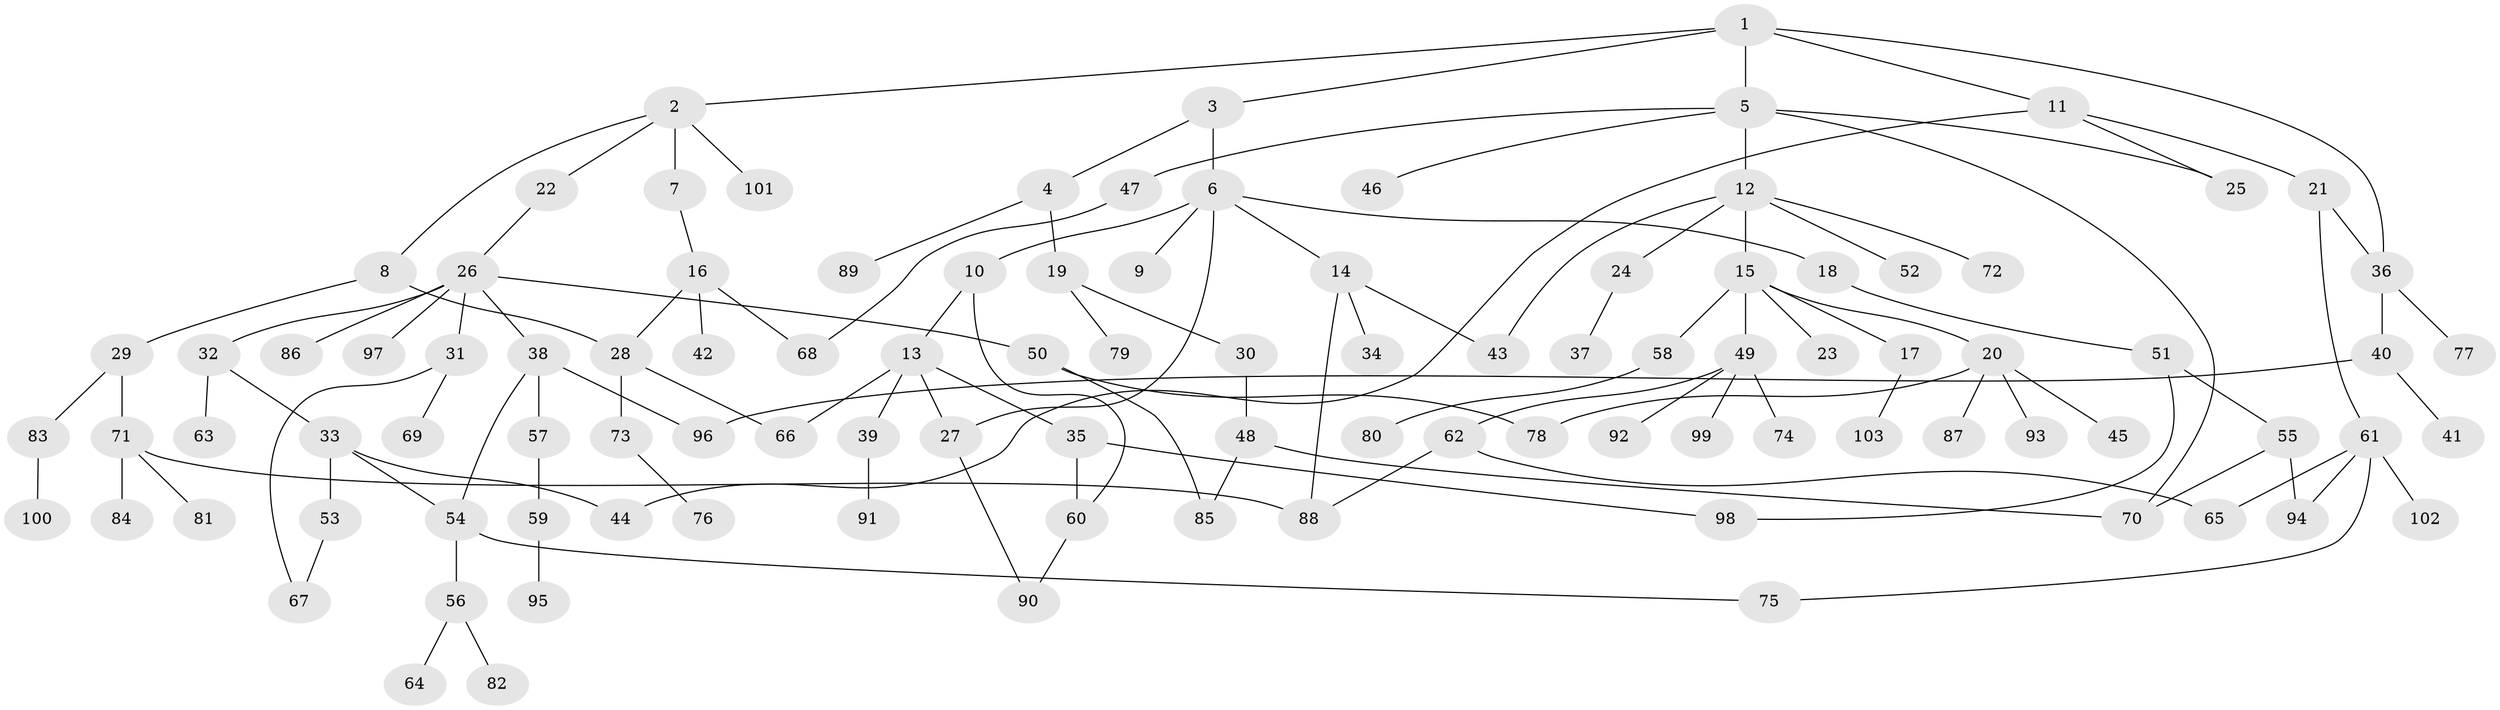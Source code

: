 // Generated by graph-tools (version 1.1) at 2025/13/03/09/25 04:13:37]
// undirected, 103 vertices, 125 edges
graph export_dot {
graph [start="1"]
  node [color=gray90,style=filled];
  1;
  2;
  3;
  4;
  5;
  6;
  7;
  8;
  9;
  10;
  11;
  12;
  13;
  14;
  15;
  16;
  17;
  18;
  19;
  20;
  21;
  22;
  23;
  24;
  25;
  26;
  27;
  28;
  29;
  30;
  31;
  32;
  33;
  34;
  35;
  36;
  37;
  38;
  39;
  40;
  41;
  42;
  43;
  44;
  45;
  46;
  47;
  48;
  49;
  50;
  51;
  52;
  53;
  54;
  55;
  56;
  57;
  58;
  59;
  60;
  61;
  62;
  63;
  64;
  65;
  66;
  67;
  68;
  69;
  70;
  71;
  72;
  73;
  74;
  75;
  76;
  77;
  78;
  79;
  80;
  81;
  82;
  83;
  84;
  85;
  86;
  87;
  88;
  89;
  90;
  91;
  92;
  93;
  94;
  95;
  96;
  97;
  98;
  99;
  100;
  101;
  102;
  103;
  1 -- 2;
  1 -- 3;
  1 -- 5;
  1 -- 11;
  1 -- 36;
  2 -- 7;
  2 -- 8;
  2 -- 22;
  2 -- 101;
  3 -- 4;
  3 -- 6;
  4 -- 19;
  4 -- 89;
  5 -- 12;
  5 -- 46;
  5 -- 47;
  5 -- 70;
  5 -- 25;
  6 -- 9;
  6 -- 10;
  6 -- 14;
  6 -- 18;
  6 -- 27;
  7 -- 16;
  8 -- 28;
  8 -- 29;
  10 -- 13;
  10 -- 60;
  11 -- 21;
  11 -- 25;
  11 -- 44;
  12 -- 15;
  12 -- 24;
  12 -- 52;
  12 -- 72;
  12 -- 43;
  13 -- 27;
  13 -- 35;
  13 -- 39;
  13 -- 66;
  14 -- 34;
  14 -- 43;
  14 -- 88;
  15 -- 17;
  15 -- 20;
  15 -- 23;
  15 -- 49;
  15 -- 58;
  16 -- 42;
  16 -- 68;
  16 -- 28;
  17 -- 103;
  18 -- 51;
  19 -- 30;
  19 -- 79;
  20 -- 45;
  20 -- 78;
  20 -- 87;
  20 -- 93;
  21 -- 36;
  21 -- 61;
  22 -- 26;
  24 -- 37;
  26 -- 31;
  26 -- 32;
  26 -- 38;
  26 -- 50;
  26 -- 86;
  26 -- 97;
  27 -- 90;
  28 -- 73;
  28 -- 66;
  29 -- 71;
  29 -- 83;
  30 -- 48;
  31 -- 69;
  31 -- 67;
  32 -- 33;
  32 -- 63;
  33 -- 44;
  33 -- 53;
  33 -- 54;
  35 -- 60;
  35 -- 98;
  36 -- 40;
  36 -- 77;
  38 -- 57;
  38 -- 96;
  38 -- 54;
  39 -- 91;
  40 -- 41;
  40 -- 96;
  47 -- 68;
  48 -- 70;
  48 -- 85;
  49 -- 62;
  49 -- 74;
  49 -- 92;
  49 -- 99;
  50 -- 85;
  50 -- 78;
  51 -- 55;
  51 -- 98;
  53 -- 67;
  54 -- 56;
  54 -- 75;
  55 -- 94;
  55 -- 70;
  56 -- 64;
  56 -- 82;
  57 -- 59;
  58 -- 80;
  59 -- 95;
  60 -- 90;
  61 -- 65;
  61 -- 75;
  61 -- 102;
  61 -- 94;
  62 -- 88;
  62 -- 65;
  71 -- 81;
  71 -- 84;
  71 -- 88;
  73 -- 76;
  83 -- 100;
}

